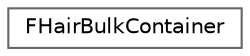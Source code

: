 digraph "Graphical Class Hierarchy"
{
 // INTERACTIVE_SVG=YES
 // LATEX_PDF_SIZE
  bgcolor="transparent";
  edge [fontname=Helvetica,fontsize=10,labelfontname=Helvetica,labelfontsize=10];
  node [fontname=Helvetica,fontsize=10,shape=box,height=0.2,width=0.4];
  rankdir="LR";
  Node0 [id="Node000000",label="FHairBulkContainer",height=0.2,width=0.4,color="grey40", fillcolor="white", style="filled",URL="$d7/d5f/structFHairBulkContainer.html",tooltip=" "];
}
